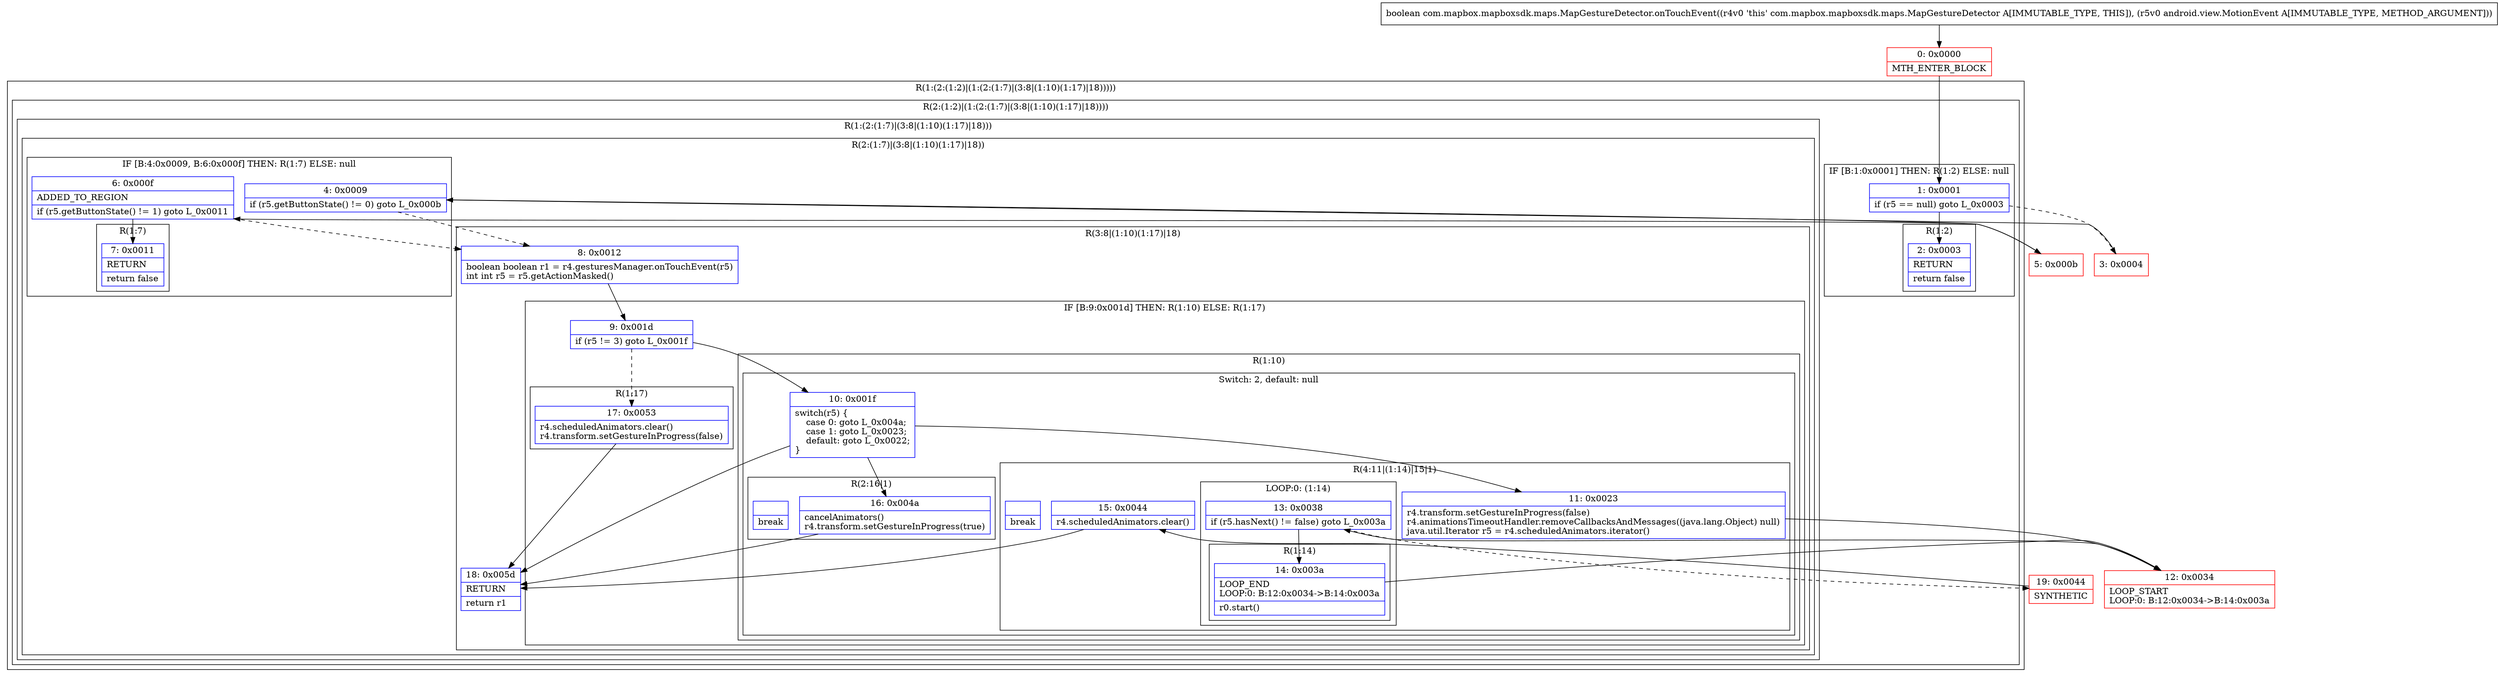 digraph "CFG forcom.mapbox.mapboxsdk.maps.MapGestureDetector.onTouchEvent(Landroid\/view\/MotionEvent;)Z" {
subgraph cluster_Region_594990134 {
label = "R(1:(2:(1:2)|(1:(2:(1:7)|(3:8|(1:10)(1:17)|18)))))";
node [shape=record,color=blue];
subgraph cluster_Region_47763818 {
label = "R(2:(1:2)|(1:(2:(1:7)|(3:8|(1:10)(1:17)|18))))";
node [shape=record,color=blue];
subgraph cluster_IfRegion_1593332402 {
label = "IF [B:1:0x0001] THEN: R(1:2) ELSE: null";
node [shape=record,color=blue];
Node_1 [shape=record,label="{1\:\ 0x0001|if (r5 == null) goto L_0x0003\l}"];
subgraph cluster_Region_349595664 {
label = "R(1:2)";
node [shape=record,color=blue];
Node_2 [shape=record,label="{2\:\ 0x0003|RETURN\l|return false\l}"];
}
}
subgraph cluster_Region_26532312 {
label = "R(1:(2:(1:7)|(3:8|(1:10)(1:17)|18)))";
node [shape=record,color=blue];
subgraph cluster_Region_1157831425 {
label = "R(2:(1:7)|(3:8|(1:10)(1:17)|18))";
node [shape=record,color=blue];
subgraph cluster_IfRegion_1509080273 {
label = "IF [B:4:0x0009, B:6:0x000f] THEN: R(1:7) ELSE: null";
node [shape=record,color=blue];
Node_4 [shape=record,label="{4\:\ 0x0009|if (r5.getButtonState() != 0) goto L_0x000b\l}"];
Node_6 [shape=record,label="{6\:\ 0x000f|ADDED_TO_REGION\l|if (r5.getButtonState() != 1) goto L_0x0011\l}"];
subgraph cluster_Region_2126764311 {
label = "R(1:7)";
node [shape=record,color=blue];
Node_7 [shape=record,label="{7\:\ 0x0011|RETURN\l|return false\l}"];
}
}
subgraph cluster_Region_2035763815 {
label = "R(3:8|(1:10)(1:17)|18)";
node [shape=record,color=blue];
Node_8 [shape=record,label="{8\:\ 0x0012|boolean boolean r1 = r4.gesturesManager.onTouchEvent(r5)\lint int r5 = r5.getActionMasked()\l}"];
subgraph cluster_IfRegion_2099581334 {
label = "IF [B:9:0x001d] THEN: R(1:10) ELSE: R(1:17)";
node [shape=record,color=blue];
Node_9 [shape=record,label="{9\:\ 0x001d|if (r5 != 3) goto L_0x001f\l}"];
subgraph cluster_Region_1505662222 {
label = "R(1:10)";
node [shape=record,color=blue];
subgraph cluster_SwitchRegion_1157921239 {
label = "Switch: 2, default: null";
node [shape=record,color=blue];
Node_10 [shape=record,label="{10\:\ 0x001f|switch(r5) \{\l    case 0: goto L_0x004a;\l    case 1: goto L_0x0023;\l    default: goto L_0x0022;\l\}\l}"];
subgraph cluster_Region_70800939 {
label = "R(2:16|1)";
node [shape=record,color=blue];
Node_16 [shape=record,label="{16\:\ 0x004a|cancelAnimators()\lr4.transform.setGestureInProgress(true)\l}"];
Node_InsnContainer_1214281289 [shape=record,label="{|break\l}"];
}
subgraph cluster_Region_671814963 {
label = "R(4:11|(1:14)|15|1)";
node [shape=record,color=blue];
Node_11 [shape=record,label="{11\:\ 0x0023|r4.transform.setGestureInProgress(false)\lr4.animationsTimeoutHandler.removeCallbacksAndMessages((java.lang.Object) null)\ljava.util.Iterator r5 = r4.scheduledAnimators.iterator()\l}"];
subgraph cluster_LoopRegion_95478745 {
label = "LOOP:0: (1:14)";
node [shape=record,color=blue];
Node_13 [shape=record,label="{13\:\ 0x0038|if (r5.hasNext() != false) goto L_0x003a\l}"];
subgraph cluster_Region_1140814922 {
label = "R(1:14)";
node [shape=record,color=blue];
Node_14 [shape=record,label="{14\:\ 0x003a|LOOP_END\lLOOP:0: B:12:0x0034\-\>B:14:0x003a\l|r0.start()\l}"];
}
}
Node_15 [shape=record,label="{15\:\ 0x0044|r4.scheduledAnimators.clear()\l}"];
Node_InsnContainer_140939330 [shape=record,label="{|break\l}"];
}
}
}
subgraph cluster_Region_2025111280 {
label = "R(1:17)";
node [shape=record,color=blue];
Node_17 [shape=record,label="{17\:\ 0x0053|r4.scheduledAnimators.clear()\lr4.transform.setGestureInProgress(false)\l}"];
}
}
Node_18 [shape=record,label="{18\:\ 0x005d|RETURN\l|return r1\l}"];
}
}
}
}
}
Node_0 [shape=record,color=red,label="{0\:\ 0x0000|MTH_ENTER_BLOCK\l}"];
Node_3 [shape=record,color=red,label="{3\:\ 0x0004}"];
Node_5 [shape=record,color=red,label="{5\:\ 0x000b}"];
Node_12 [shape=record,color=red,label="{12\:\ 0x0034|LOOP_START\lLOOP:0: B:12:0x0034\-\>B:14:0x003a\l}"];
Node_19 [shape=record,color=red,label="{19\:\ 0x0044|SYNTHETIC\l}"];
MethodNode[shape=record,label="{boolean com.mapbox.mapboxsdk.maps.MapGestureDetector.onTouchEvent((r4v0 'this' com.mapbox.mapboxsdk.maps.MapGestureDetector A[IMMUTABLE_TYPE, THIS]), (r5v0 android.view.MotionEvent A[IMMUTABLE_TYPE, METHOD_ARGUMENT])) }"];
MethodNode -> Node_0;
Node_1 -> Node_2;
Node_1 -> Node_3[style=dashed];
Node_4 -> Node_5;
Node_4 -> Node_8[style=dashed];
Node_6 -> Node_7;
Node_6 -> Node_8[style=dashed];
Node_8 -> Node_9;
Node_9 -> Node_10;
Node_9 -> Node_17[style=dashed];
Node_10 -> Node_11;
Node_10 -> Node_16;
Node_10 -> Node_18;
Node_16 -> Node_18;
Node_11 -> Node_12;
Node_13 -> Node_14;
Node_13 -> Node_19[style=dashed];
Node_14 -> Node_12;
Node_15 -> Node_18;
Node_17 -> Node_18;
Node_0 -> Node_1;
Node_3 -> Node_4;
Node_5 -> Node_6;
Node_12 -> Node_13;
Node_19 -> Node_15;
}

